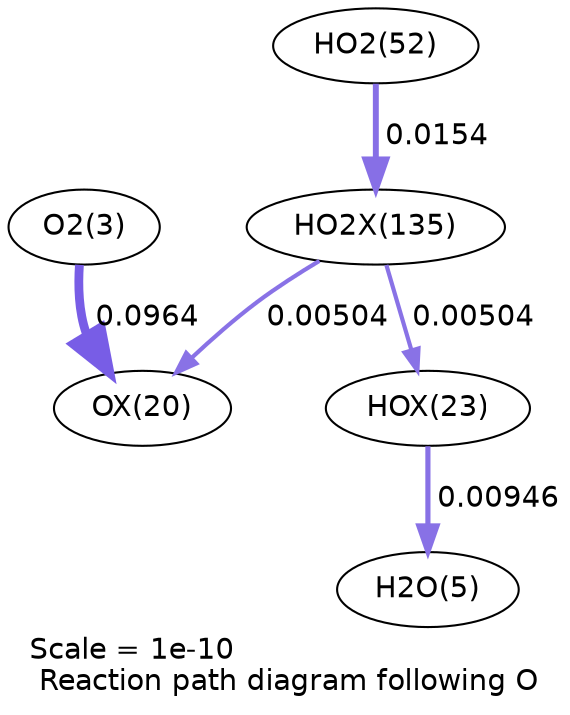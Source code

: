 digraph reaction_paths {
center=1;
s5 -> s25[fontname="Helvetica", penwidth=4.23, arrowsize=2.12, color="0.7, 0.596, 0.9"
, label=" 0.0964"];
s40 -> s25[fontname="Helvetica", penwidth=2.01, arrowsize=1, color="0.7, 0.505, 0.9"
, label=" 0.00504"];
s28 -> s7[fontname="Helvetica", penwidth=2.48, arrowsize=1.24, color="0.7, 0.509, 0.9"
, label=" 0.00946"];
s40 -> s28[fontname="Helvetica", penwidth=2.01, arrowsize=1, color="0.7, 0.505, 0.9"
, label=" 0.00504"];
s21 -> s40[fontname="Helvetica", penwidth=2.85, arrowsize=1.43, color="0.7, 0.515, 0.9"
, label=" 0.0154"];
s5 [ fontname="Helvetica", label="O2(3)"];
s7 [ fontname="Helvetica", label="H2O(5)"];
s21 [ fontname="Helvetica", label="HO2(52)"];
s25 [ fontname="Helvetica", label="OX(20)"];
s28 [ fontname="Helvetica", label="HOX(23)"];
s40 [ fontname="Helvetica", label="HO2X(135)"];
 label = "Scale = 1e-10\l Reaction path diagram following O";
 fontname = "Helvetica";
}

